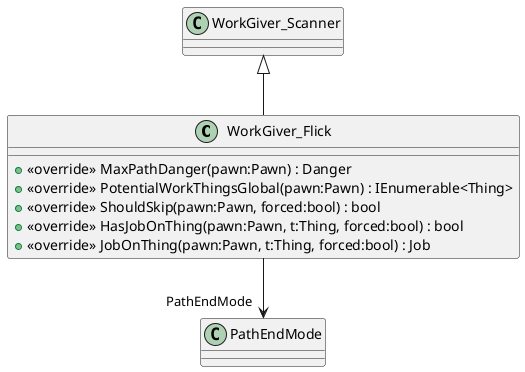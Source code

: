 @startuml
class WorkGiver_Flick {
    + <<override>> MaxPathDanger(pawn:Pawn) : Danger
    + <<override>> PotentialWorkThingsGlobal(pawn:Pawn) : IEnumerable<Thing>
    + <<override>> ShouldSkip(pawn:Pawn, forced:bool) : bool
    + <<override>> HasJobOnThing(pawn:Pawn, t:Thing, forced:bool) : bool
    + <<override>> JobOnThing(pawn:Pawn, t:Thing, forced:bool) : Job
}
WorkGiver_Scanner <|-- WorkGiver_Flick
WorkGiver_Flick --> "PathEndMode" PathEndMode
@enduml
